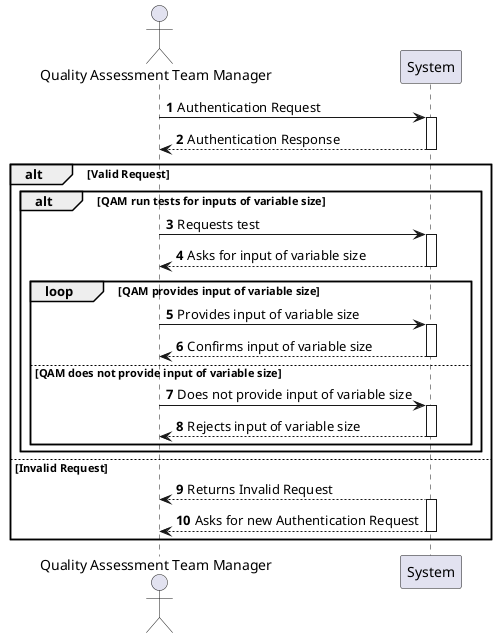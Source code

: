 @startuml
'https://plantuml.com/sequence-diagram
actor "Quality Assessment Team Manager" as QAM
autonumber

QAM -> System: Authentication Request
activate System
System --> QAM: Authentication Response
deactivate System
alt Valid Request
    alt QAM run tests for inputs of variable size
        QAM -> System: Requests test
            activate System
            System --> QAM: Asks for input of variable size
            deactivate System
        loop QAM provides input of variable size
            QAM -> System: Provides input of variable size
            activate System
            System --> QAM: Confirms input of variable size
            deactivate System
        else QAM does not provide input of variable size
            QAM -> System: Does not provide input of variable size
            activate System
            System --> QAM: Rejects input of variable size
            deactivate System
        end
    end
    else Invalid Request
        System --> QAM: Returns Invalid Request
        activate System
        System --> QAM: Asks for new Authentication Request
        deactivate System
end
@enduml